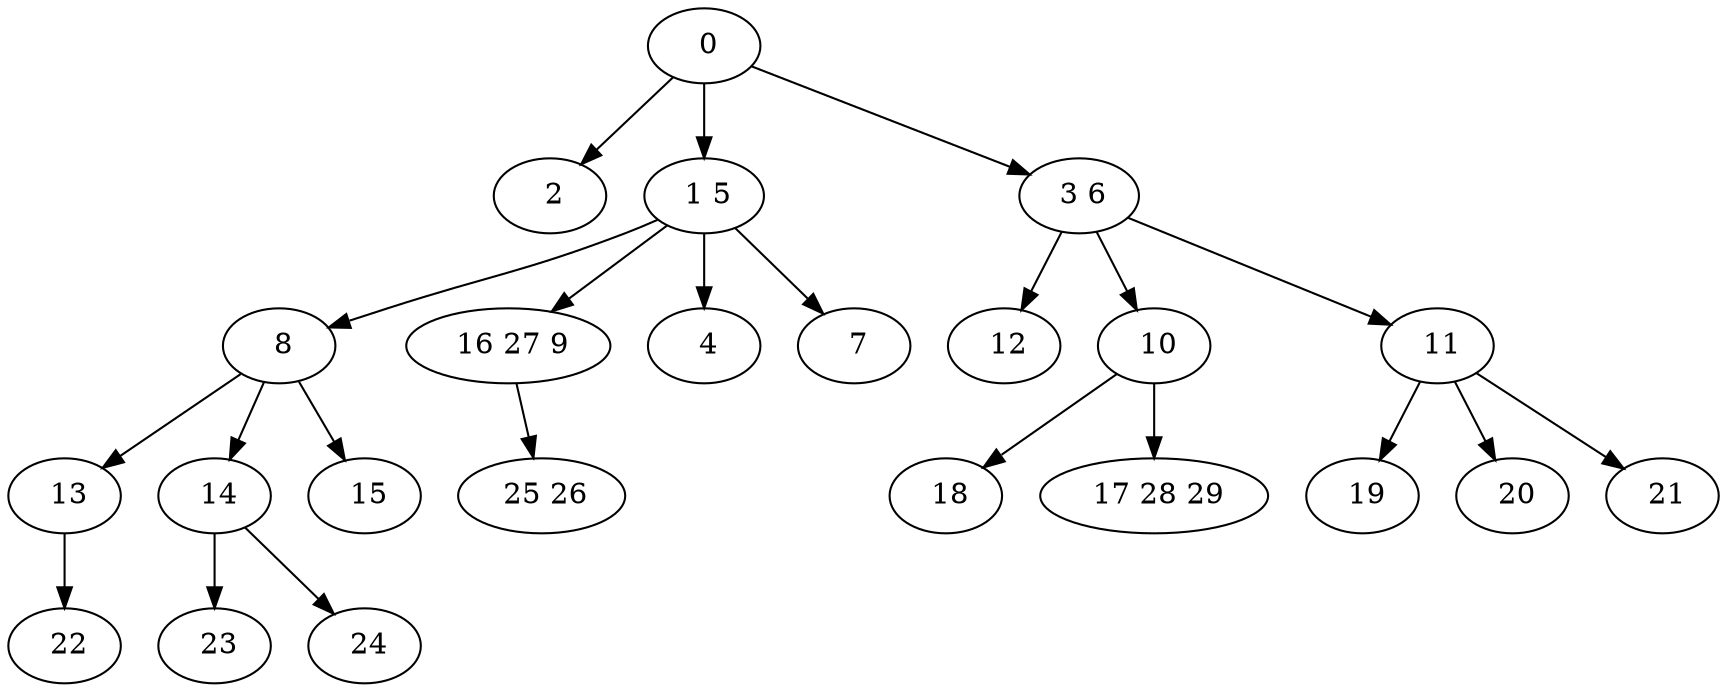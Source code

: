 digraph mytree {
" 0" -> " 2";
" 0" -> " 1 5";
" 0" -> " 3 6";
" 2";
" 1 5" -> " 8";
" 1 5" -> " 16 27 9";
" 1 5" -> " 4";
" 1 5" -> " 7";
" 12";
" 3 6" -> " 12";
" 3 6" -> " 10";
" 3 6" -> " 11";
" 8" -> " 13";
" 8" -> " 14";
" 8" -> " 15";
" 13" -> " 22";
" 14" -> " 23";
" 14" -> " 24";
" 15";
" 10" -> " 18";
" 10" -> " 17 28 29";
" 18";
" 11" -> " 19";
" 11" -> " 20";
" 11" -> " 21";
" 19";
" 20";
" 21";
" 23";
" 24";
" 17 28 29";
" 16 27 9" -> " 25 26";
" 25 26";
" 4";
" 7";
" 22";
}
